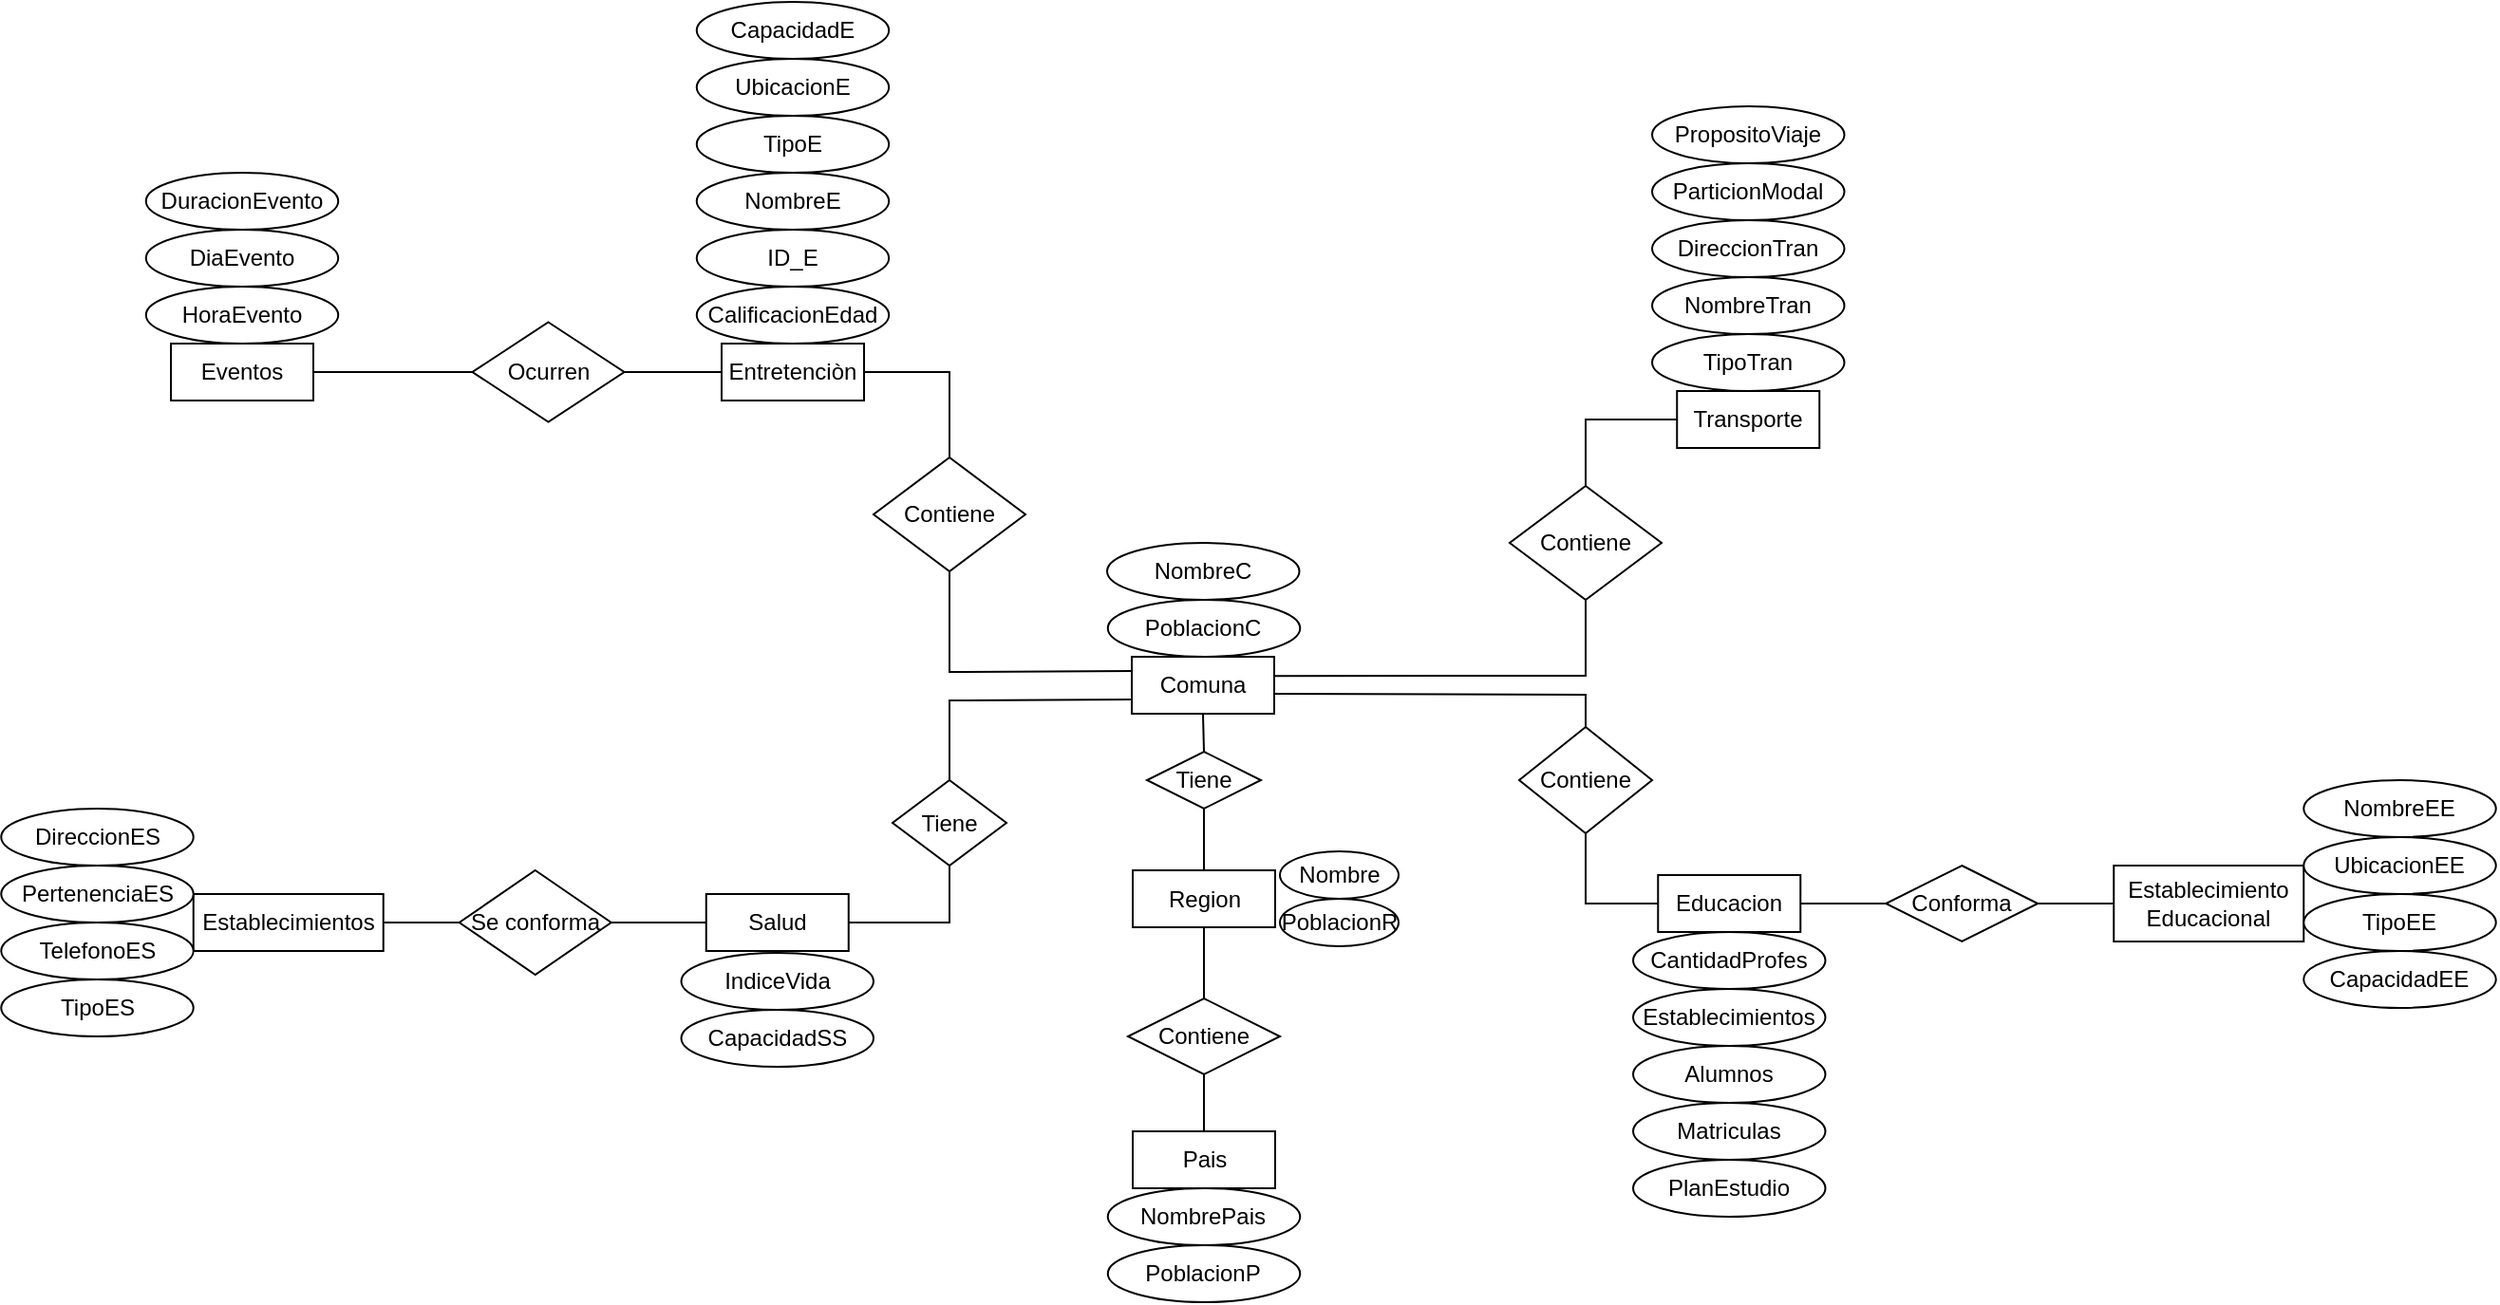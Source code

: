 <mxfile version="21.3.8" type="device">
  <diagram name="Página-1" id="EB6e_9GxaT6nLJrXIpvb">
    <mxGraphModel dx="1544" dy="423" grid="1" gridSize="10" guides="1" tooltips="1" connect="1" arrows="1" fold="1" page="1" pageScale="1" pageWidth="827" pageHeight="1169" math="0" shadow="0">
      <root>
        <mxCell id="0" />
        <mxCell id="1" parent="0" />
        <mxCell id="qdundkQeDiP_zLDNITf6-1" value="Region" style="whiteSpace=wrap;html=1;align=center;" parent="1" vertex="1">
          <mxGeometry x="376.5" y="682.5" width="75" height="30" as="geometry" />
        </mxCell>
        <mxCell id="qdundkQeDiP_zLDNITf6-2" value="Comuna" style="whiteSpace=wrap;html=1;align=center;" parent="1" vertex="1">
          <mxGeometry x="376" y="570" width="75" height="30" as="geometry" />
        </mxCell>
        <mxCell id="qdundkQeDiP_zLDNITf6-3" value="Pais" style="whiteSpace=wrap;html=1;align=center;" parent="1" vertex="1">
          <mxGeometry x="376.5" y="820" width="75" height="30" as="geometry" />
        </mxCell>
        <mxCell id="qdundkQeDiP_zLDNITf6-6" value="Nombre" style="ellipse;whiteSpace=wrap;html=1;align=center;" parent="1" vertex="1">
          <mxGeometry x="454" y="672.5" width="62.5" height="25" as="geometry" />
        </mxCell>
        <mxCell id="qdundkQeDiP_zLDNITf6-8" value="Tiene" style="shape=rhombus;perimeter=rhombusPerimeter;whiteSpace=wrap;html=1;align=center;" parent="1" vertex="1">
          <mxGeometry x="384" y="620" width="60" height="30" as="geometry" />
        </mxCell>
        <mxCell id="qdundkQeDiP_zLDNITf6-9" value="" style="endArrow=none;html=1;rounded=0;exitX=0.5;exitY=0;exitDx=0;exitDy=0;entryX=0.5;entryY=1;entryDx=0;entryDy=0;" parent="1" source="qdundkQeDiP_zLDNITf6-1" target="qdundkQeDiP_zLDNITf6-8" edge="1">
          <mxGeometry relative="1" as="geometry">
            <mxPoint x="330" y="660" as="sourcePoint" />
            <mxPoint x="490" y="660" as="targetPoint" />
          </mxGeometry>
        </mxCell>
        <mxCell id="qdundkQeDiP_zLDNITf6-10" value="" style="endArrow=none;html=1;rounded=0;exitX=0.5;exitY=0;exitDx=0;exitDy=0;entryX=0.5;entryY=1;entryDx=0;entryDy=0;" parent="1" source="qdundkQeDiP_zLDNITf6-8" target="qdundkQeDiP_zLDNITf6-2" edge="1">
          <mxGeometry relative="1" as="geometry">
            <mxPoint x="424" y="750" as="sourcePoint" />
            <mxPoint x="424" y="700" as="targetPoint" />
          </mxGeometry>
        </mxCell>
        <mxCell id="qdundkQeDiP_zLDNITf6-11" value="Contiene" style="shape=rhombus;perimeter=rhombusPerimeter;whiteSpace=wrap;html=1;align=center;" parent="1" vertex="1">
          <mxGeometry x="374" y="750" width="80" height="40" as="geometry" />
        </mxCell>
        <mxCell id="qdundkQeDiP_zLDNITf6-12" value="" style="endArrow=none;html=1;rounded=0;exitX=0.5;exitY=0;exitDx=0;exitDy=0;entryX=0.5;entryY=1;entryDx=0;entryDy=0;" parent="1" source="qdundkQeDiP_zLDNITf6-3" target="qdundkQeDiP_zLDNITf6-11" edge="1">
          <mxGeometry relative="1" as="geometry">
            <mxPoint x="330" y="660" as="sourcePoint" />
            <mxPoint x="490" y="660" as="targetPoint" />
          </mxGeometry>
        </mxCell>
        <mxCell id="qdundkQeDiP_zLDNITf6-13" value="" style="endArrow=none;html=1;rounded=0;exitX=0.5;exitY=0;exitDx=0;exitDy=0;entryX=0.5;entryY=1;entryDx=0;entryDy=0;" parent="1" source="qdundkQeDiP_zLDNITf6-11" target="qdundkQeDiP_zLDNITf6-1" edge="1">
          <mxGeometry relative="1" as="geometry">
            <mxPoint x="424" y="950" as="sourcePoint" />
            <mxPoint x="424" y="880" as="targetPoint" />
          </mxGeometry>
        </mxCell>
        <mxCell id="qdundkQeDiP_zLDNITf6-15" value="Entretenciòn" style="whiteSpace=wrap;html=1;align=center;" parent="1" vertex="1">
          <mxGeometry x="160.01" y="405" width="75" height="30" as="geometry" />
        </mxCell>
        <mxCell id="qdundkQeDiP_zLDNITf6-16" value="Transporte" style="whiteSpace=wrap;html=1;align=center;" parent="1" vertex="1">
          <mxGeometry x="663.12" y="430" width="75" height="30" as="geometry" />
        </mxCell>
        <mxCell id="qdundkQeDiP_zLDNITf6-17" value="Salud" style="whiteSpace=wrap;html=1;align=center;" parent="1" vertex="1">
          <mxGeometry x="151.88" y="695" width="75" height="30" as="geometry" />
        </mxCell>
        <mxCell id="qdundkQeDiP_zLDNITf6-18" value="Educacion" style="whiteSpace=wrap;html=1;align=center;" parent="1" vertex="1">
          <mxGeometry x="653.13" y="685" width="75" height="30" as="geometry" />
        </mxCell>
        <mxCell id="qdundkQeDiP_zLDNITf6-25" value="Establecimientos" style="whiteSpace=wrap;html=1;align=center;" parent="1" vertex="1">
          <mxGeometry x="-118.13" y="695" width="100" height="30" as="geometry" />
        </mxCell>
        <mxCell id="qdundkQeDiP_zLDNITf6-26" value="Tiene" style="shape=rhombus;perimeter=rhombusPerimeter;whiteSpace=wrap;html=1;align=center;" parent="1" vertex="1">
          <mxGeometry x="250" y="635" width="60" height="45" as="geometry" />
        </mxCell>
        <mxCell id="qdundkQeDiP_zLDNITf6-27" value="" style="endArrow=none;html=1;rounded=0;exitX=1;exitY=0.5;exitDx=0;exitDy=0;entryX=0.5;entryY=1;entryDx=0;entryDy=0;" parent="1" source="qdundkQeDiP_zLDNITf6-17" target="qdundkQeDiP_zLDNITf6-26" edge="1">
          <mxGeometry relative="1" as="geometry">
            <mxPoint x="201.25" y="486" as="sourcePoint" />
            <mxPoint x="361.25" y="486" as="targetPoint" />
            <Array as="points">
              <mxPoint x="280" y="710" />
            </Array>
          </mxGeometry>
        </mxCell>
        <mxCell id="qdundkQeDiP_zLDNITf6-49" value="CalificacionEdad" style="ellipse;whiteSpace=wrap;html=1;align=center;" parent="1" vertex="1">
          <mxGeometry x="146.88" y="375" width="101.25" height="30" as="geometry" />
        </mxCell>
        <mxCell id="qdundkQeDiP_zLDNITf6-50" value="Eventos" style="whiteSpace=wrap;html=1;align=center;" parent="1" vertex="1">
          <mxGeometry x="-130" y="405" width="75" height="30" as="geometry" />
        </mxCell>
        <mxCell id="qdundkQeDiP_zLDNITf6-51" value="Ocurren" style="shape=rhombus;perimeter=rhombusPerimeter;whiteSpace=wrap;html=1;align=center;" parent="1" vertex="1">
          <mxGeometry x="28.76" y="393.75" width="80" height="52.5" as="geometry" />
        </mxCell>
        <mxCell id="qdundkQeDiP_zLDNITf6-52" value="" style="endArrow=none;html=1;rounded=0;exitX=1;exitY=0.5;exitDx=0;exitDy=0;entryX=0;entryY=0.5;entryDx=0;entryDy=0;" parent="1" source="qdundkQeDiP_zLDNITf6-50" target="qdundkQeDiP_zLDNITf6-51" edge="1">
          <mxGeometry relative="1" as="geometry">
            <mxPoint x="390" y="357.5" as="sourcePoint" />
            <mxPoint x="550" y="357.5" as="targetPoint" />
          </mxGeometry>
        </mxCell>
        <mxCell id="qdundkQeDiP_zLDNITf6-53" value="" style="endArrow=none;html=1;rounded=0;exitX=0;exitY=0.5;exitDx=0;exitDy=0;entryX=1;entryY=0.5;entryDx=0;entryDy=0;" parent="1" source="qdundkQeDiP_zLDNITf6-15" target="qdundkQeDiP_zLDNITf6-51" edge="1">
          <mxGeometry relative="1" as="geometry">
            <mxPoint x="-105" y="432.5" as="sourcePoint" />
            <mxPoint x="-20" y="432.5" as="targetPoint" />
          </mxGeometry>
        </mxCell>
        <mxCell id="qdundkQeDiP_zLDNITf6-62" value="Establecimiento&lt;br&gt;Educacional" style="whiteSpace=wrap;html=1;align=center;" parent="1" vertex="1">
          <mxGeometry x="893.13" y="680" width="100" height="40" as="geometry" />
        </mxCell>
        <mxCell id="W8UxfEiMyiKyAutrG91s-1" value="Se conforma" style="shape=rhombus;perimeter=rhombusPerimeter;whiteSpace=wrap;html=1;align=center;" parent="1" vertex="1">
          <mxGeometry x="21.87" y="682.5" width="80" height="55" as="geometry" />
        </mxCell>
        <mxCell id="W8UxfEiMyiKyAutrG91s-2" value="" style="endArrow=none;html=1;rounded=0;exitX=1;exitY=0.5;exitDx=0;exitDy=0;entryX=0;entryY=0.5;entryDx=0;entryDy=0;" parent="1" source="qdundkQeDiP_zLDNITf6-25" target="W8UxfEiMyiKyAutrG91s-1" edge="1">
          <mxGeometry relative="1" as="geometry">
            <mxPoint x="-168.13" y="696" as="sourcePoint" />
            <mxPoint x="-8.13" y="696" as="targetPoint" />
          </mxGeometry>
        </mxCell>
        <mxCell id="W8UxfEiMyiKyAutrG91s-3" value="" style="endArrow=none;html=1;rounded=0;exitX=0;exitY=0.5;exitDx=0;exitDy=0;entryX=1;entryY=0.5;entryDx=0;entryDy=0;" parent="1" source="qdundkQeDiP_zLDNITf6-17" target="W8UxfEiMyiKyAutrG91s-1" edge="1">
          <mxGeometry relative="1" as="geometry">
            <mxPoint x="-203.13" y="720" as="sourcePoint" />
            <mxPoint x="-108.13" y="720" as="targetPoint" />
          </mxGeometry>
        </mxCell>
        <mxCell id="W8UxfEiMyiKyAutrG91s-11" value="Contiene" style="shape=rhombus;perimeter=rhombusPerimeter;whiteSpace=wrap;html=1;align=center;" parent="1" vertex="1">
          <mxGeometry x="580" y="607" width="70" height="56" as="geometry" />
        </mxCell>
        <mxCell id="W8UxfEiMyiKyAutrG91s-12" value="" style="endArrow=none;html=1;rounded=0;exitX=0.998;exitY=0.65;exitDx=0;exitDy=0;entryX=0.5;entryY=0;entryDx=0;entryDy=0;exitPerimeter=0;" parent="1" source="qdundkQeDiP_zLDNITf6-2" target="W8UxfEiMyiKyAutrG91s-11" edge="1">
          <mxGeometry relative="1" as="geometry">
            <mxPoint x="730" y="560" as="sourcePoint" />
            <mxPoint x="890" y="560" as="targetPoint" />
            <Array as="points">
              <mxPoint x="615" y="590" />
            </Array>
          </mxGeometry>
        </mxCell>
        <mxCell id="W8UxfEiMyiKyAutrG91s-13" value="" style="endArrow=none;html=1;rounded=0;exitX=0;exitY=0.5;exitDx=0;exitDy=0;entryX=0.5;entryY=1;entryDx=0;entryDy=0;" parent="1" source="qdundkQeDiP_zLDNITf6-18" target="W8UxfEiMyiKyAutrG91s-11" edge="1">
          <mxGeometry relative="1" as="geometry">
            <mxPoint x="461" y="595" as="sourcePoint" />
            <mxPoint x="580" y="594" as="targetPoint" />
            <Array as="points">
              <mxPoint x="615" y="700" />
            </Array>
          </mxGeometry>
        </mxCell>
        <mxCell id="W8UxfEiMyiKyAutrG91s-15" value="Conforma" style="shape=rhombus;perimeter=rhombusPerimeter;whiteSpace=wrap;html=1;align=center;" parent="1" vertex="1">
          <mxGeometry x="773.13" y="680" width="80" height="40" as="geometry" />
        </mxCell>
        <mxCell id="W8UxfEiMyiKyAutrG91s-16" value="" style="endArrow=none;html=1;rounded=0;exitX=1;exitY=0.5;exitDx=0;exitDy=0;entryX=0;entryY=0.5;entryDx=0;entryDy=0;" parent="1" source="qdundkQeDiP_zLDNITf6-18" target="W8UxfEiMyiKyAutrG91s-15" edge="1">
          <mxGeometry relative="1" as="geometry">
            <mxPoint x="1073.13" y="680" as="sourcePoint" />
            <mxPoint x="1233.13" y="680" as="targetPoint" />
          </mxGeometry>
        </mxCell>
        <mxCell id="W8UxfEiMyiKyAutrG91s-18" value="" style="endArrow=none;html=1;rounded=0;exitX=0;exitY=0.5;exitDx=0;exitDy=0;entryX=1;entryY=0.5;entryDx=0;entryDy=0;" parent="1" source="qdundkQeDiP_zLDNITf6-62" target="W8UxfEiMyiKyAutrG91s-15" edge="1">
          <mxGeometry relative="1" as="geometry">
            <mxPoint x="828.13" y="705" as="sourcePoint" />
            <mxPoint x="913.13" y="705" as="targetPoint" />
          </mxGeometry>
        </mxCell>
        <mxCell id="W8UxfEiMyiKyAutrG91s-21" value="Contiene" style="shape=rhombus;perimeter=rhombusPerimeter;whiteSpace=wrap;html=1;align=center;" parent="1" vertex="1">
          <mxGeometry x="240" y="465" width="80" height="60" as="geometry" />
        </mxCell>
        <mxCell id="W8UxfEiMyiKyAutrG91s-22" value="" style="endArrow=none;html=1;rounded=0;exitX=1;exitY=0.5;exitDx=0;exitDy=0;entryX=0.5;entryY=0;entryDx=0;entryDy=0;" parent="1" source="qdundkQeDiP_zLDNITf6-15" target="W8UxfEiMyiKyAutrG91s-21" edge="1">
          <mxGeometry relative="1" as="geometry">
            <mxPoint x="30" y="460" as="sourcePoint" />
            <mxPoint x="190" y="460" as="targetPoint" />
            <Array as="points">
              <mxPoint x="280" y="420" />
            </Array>
          </mxGeometry>
        </mxCell>
        <mxCell id="W8UxfEiMyiKyAutrG91s-23" value="" style="endArrow=none;html=1;rounded=0;exitX=0;exitY=0.25;exitDx=0;exitDy=0;entryX=0.5;entryY=1;entryDx=0;entryDy=0;" parent="1" source="qdundkQeDiP_zLDNITf6-2" target="W8UxfEiMyiKyAutrG91s-21" edge="1">
          <mxGeometry relative="1" as="geometry">
            <mxPoint x="145" y="353" as="sourcePoint" />
            <mxPoint x="255" y="415" as="targetPoint" />
            <Array as="points">
              <mxPoint x="280" y="578" />
            </Array>
          </mxGeometry>
        </mxCell>
        <mxCell id="W8UxfEiMyiKyAutrG91s-25" value="Contiene" style="shape=rhombus;perimeter=rhombusPerimeter;whiteSpace=wrap;html=1;align=center;" parent="1" vertex="1">
          <mxGeometry x="575" y="480" width="80" height="60" as="geometry" />
        </mxCell>
        <mxCell id="W8UxfEiMyiKyAutrG91s-26" value="" style="endArrow=none;html=1;rounded=0;exitX=0.996;exitY=0.338;exitDx=0;exitDy=0;entryX=0.5;entryY=1;entryDx=0;entryDy=0;exitPerimeter=0;" parent="1" source="qdundkQeDiP_zLDNITf6-2" target="W8UxfEiMyiKyAutrG91s-25" edge="1">
          <mxGeometry relative="1" as="geometry">
            <mxPoint x="386" y="580" as="sourcePoint" />
            <mxPoint x="280" y="465" as="targetPoint" />
            <Array as="points">
              <mxPoint x="615" y="580" />
            </Array>
          </mxGeometry>
        </mxCell>
        <mxCell id="W8UxfEiMyiKyAutrG91s-27" value="" style="endArrow=none;html=1;rounded=0;exitX=0.5;exitY=0;exitDx=0;exitDy=0;entryX=0;entryY=0.5;entryDx=0;entryDy=0;" parent="1" source="W8UxfEiMyiKyAutrG91s-25" target="qdundkQeDiP_zLDNITf6-16" edge="1">
          <mxGeometry relative="1" as="geometry">
            <mxPoint x="487.5" y="567" as="sourcePoint" />
            <mxPoint x="596.5" y="442" as="targetPoint" />
            <Array as="points">
              <mxPoint x="615" y="445" />
            </Array>
          </mxGeometry>
        </mxCell>
        <mxCell id="qavSU2SIlUzYWtL5hJ0x-2" value="PoblacionR" style="ellipse;whiteSpace=wrap;html=1;align=center;" vertex="1" parent="1">
          <mxGeometry x="454" y="697.5" width="62.5" height="25" as="geometry" />
        </mxCell>
        <mxCell id="qavSU2SIlUzYWtL5hJ0x-6" value="ID_E" style="ellipse;whiteSpace=wrap;html=1;align=center;" vertex="1" parent="1">
          <mxGeometry x="146.87" y="345" width="101.25" height="30" as="geometry" />
        </mxCell>
        <mxCell id="qavSU2SIlUzYWtL5hJ0x-7" value="NombreE" style="ellipse;whiteSpace=wrap;html=1;align=center;" vertex="1" parent="1">
          <mxGeometry x="146.87" y="315" width="101.25" height="30" as="geometry" />
        </mxCell>
        <mxCell id="qavSU2SIlUzYWtL5hJ0x-8" value="TipoE" style="ellipse;whiteSpace=wrap;html=1;align=center;" vertex="1" parent="1">
          <mxGeometry x="146.87" y="285" width="101.25" height="30" as="geometry" />
        </mxCell>
        <mxCell id="qavSU2SIlUzYWtL5hJ0x-9" value="UbicacionE" style="ellipse;whiteSpace=wrap;html=1;align=center;" vertex="1" parent="1">
          <mxGeometry x="146.87" y="255" width="101.25" height="30" as="geometry" />
        </mxCell>
        <mxCell id="qavSU2SIlUzYWtL5hJ0x-10" value="CapacidadE" style="ellipse;whiteSpace=wrap;html=1;align=center;" vertex="1" parent="1">
          <mxGeometry x="146.87" y="225" width="101.25" height="30" as="geometry" />
        </mxCell>
        <mxCell id="qavSU2SIlUzYWtL5hJ0x-14" value="IndiceVida" style="ellipse;whiteSpace=wrap;html=1;align=center;" vertex="1" parent="1">
          <mxGeometry x="138.75" y="726" width="101.25" height="30" as="geometry" />
        </mxCell>
        <mxCell id="qavSU2SIlUzYWtL5hJ0x-15" value="CapacidadSS" style="ellipse;whiteSpace=wrap;html=1;align=center;" vertex="1" parent="1">
          <mxGeometry x="138.75" y="756" width="101.25" height="30" as="geometry" />
        </mxCell>
        <mxCell id="qavSU2SIlUzYWtL5hJ0x-16" value="DireccionES" style="ellipse;whiteSpace=wrap;html=1;align=center;" vertex="1" parent="1">
          <mxGeometry x="-219.38" y="650" width="101.25" height="30" as="geometry" />
        </mxCell>
        <mxCell id="qavSU2SIlUzYWtL5hJ0x-17" value="PertenenciaES" style="ellipse;whiteSpace=wrap;html=1;align=center;" vertex="1" parent="1">
          <mxGeometry x="-219.38" y="680" width="101.25" height="30" as="geometry" />
        </mxCell>
        <mxCell id="qavSU2SIlUzYWtL5hJ0x-18" value="TelefonoES" style="ellipse;whiteSpace=wrap;html=1;align=center;" vertex="1" parent="1">
          <mxGeometry x="-219.38" y="710" width="101.25" height="30" as="geometry" />
        </mxCell>
        <mxCell id="qavSU2SIlUzYWtL5hJ0x-19" value="TipoES" style="ellipse;whiteSpace=wrap;html=1;align=center;" vertex="1" parent="1">
          <mxGeometry x="-219.38" y="740" width="101.25" height="30" as="geometry" />
        </mxCell>
        <mxCell id="qavSU2SIlUzYWtL5hJ0x-20" value="HoraEvento" style="ellipse;whiteSpace=wrap;html=1;align=center;" vertex="1" parent="1">
          <mxGeometry x="-143.12" y="375" width="101.25" height="30" as="geometry" />
        </mxCell>
        <mxCell id="qavSU2SIlUzYWtL5hJ0x-21" value="DiaEvento" style="ellipse;whiteSpace=wrap;html=1;align=center;" vertex="1" parent="1">
          <mxGeometry x="-143.13" y="345" width="101.25" height="30" as="geometry" />
        </mxCell>
        <mxCell id="qavSU2SIlUzYWtL5hJ0x-22" value="DuracionEvento" style="ellipse;whiteSpace=wrap;html=1;align=center;" vertex="1" parent="1">
          <mxGeometry x="-143.13" y="315" width="101.25" height="30" as="geometry" />
        </mxCell>
        <mxCell id="qavSU2SIlUzYWtL5hJ0x-24" value="CantidadProfes" style="ellipse;whiteSpace=wrap;html=1;align=center;" vertex="1" parent="1">
          <mxGeometry x="640" y="715" width="101.25" height="30" as="geometry" />
        </mxCell>
        <mxCell id="qavSU2SIlUzYWtL5hJ0x-25" value="Establecimientos" style="ellipse;whiteSpace=wrap;html=1;align=center;" vertex="1" parent="1">
          <mxGeometry x="640" y="745" width="101.25" height="30" as="geometry" />
        </mxCell>
        <mxCell id="qavSU2SIlUzYWtL5hJ0x-26" value="Alumnos" style="ellipse;whiteSpace=wrap;html=1;align=center;" vertex="1" parent="1">
          <mxGeometry x="640" y="775" width="101.25" height="30" as="geometry" />
        </mxCell>
        <mxCell id="qavSU2SIlUzYWtL5hJ0x-27" value="Matriculas" style="ellipse;whiteSpace=wrap;html=1;align=center;" vertex="1" parent="1">
          <mxGeometry x="640" y="805" width="101.25" height="30" as="geometry" />
        </mxCell>
        <mxCell id="qavSU2SIlUzYWtL5hJ0x-28" value="NombreEE" style="ellipse;whiteSpace=wrap;html=1;align=center;" vertex="1" parent="1">
          <mxGeometry x="993.13" y="635" width="101.25" height="30" as="geometry" />
        </mxCell>
        <mxCell id="qavSU2SIlUzYWtL5hJ0x-29" value="UbicacionEE" style="ellipse;whiteSpace=wrap;html=1;align=center;" vertex="1" parent="1">
          <mxGeometry x="993.13" y="665" width="101.25" height="30" as="geometry" />
        </mxCell>
        <mxCell id="qavSU2SIlUzYWtL5hJ0x-30" value="TipoEE" style="ellipse;whiteSpace=wrap;html=1;align=center;" vertex="1" parent="1">
          <mxGeometry x="993.13" y="695" width="101.25" height="30" as="geometry" />
        </mxCell>
        <mxCell id="qavSU2SIlUzYWtL5hJ0x-31" value="CapacidadEE" style="ellipse;whiteSpace=wrap;html=1;align=center;" vertex="1" parent="1">
          <mxGeometry x="993.13" y="725" width="101.25" height="30" as="geometry" />
        </mxCell>
        <mxCell id="qavSU2SIlUzYWtL5hJ0x-32" value="PlanEstudio" style="ellipse;whiteSpace=wrap;html=1;align=center;" vertex="1" parent="1">
          <mxGeometry x="640" y="835" width="101.25" height="30" as="geometry" />
        </mxCell>
        <mxCell id="qavSU2SIlUzYWtL5hJ0x-33" value="TipoTran" style="ellipse;whiteSpace=wrap;html=1;align=center;" vertex="1" parent="1">
          <mxGeometry x="650" y="400" width="101.25" height="30" as="geometry" />
        </mxCell>
        <mxCell id="qavSU2SIlUzYWtL5hJ0x-34" value="NombreTran" style="ellipse;whiteSpace=wrap;html=1;align=center;" vertex="1" parent="1">
          <mxGeometry x="650" y="370" width="101.25" height="30" as="geometry" />
        </mxCell>
        <mxCell id="qavSU2SIlUzYWtL5hJ0x-35" value="DireccionTran" style="ellipse;whiteSpace=wrap;html=1;align=center;" vertex="1" parent="1">
          <mxGeometry x="650" y="340" width="101.25" height="30" as="geometry" />
        </mxCell>
        <mxCell id="qavSU2SIlUzYWtL5hJ0x-36" value="ParticionModal" style="ellipse;whiteSpace=wrap;html=1;align=center;" vertex="1" parent="1">
          <mxGeometry x="650" y="310" width="101.25" height="30" as="geometry" />
        </mxCell>
        <mxCell id="qavSU2SIlUzYWtL5hJ0x-37" value="PropositoViaje" style="ellipse;whiteSpace=wrap;html=1;align=center;" vertex="1" parent="1">
          <mxGeometry x="650" y="280" width="101.25" height="30" as="geometry" />
        </mxCell>
        <mxCell id="qavSU2SIlUzYWtL5hJ0x-38" value="NombrePais" style="ellipse;whiteSpace=wrap;html=1;align=center;" vertex="1" parent="1">
          <mxGeometry x="363.38" y="850" width="101.25" height="30" as="geometry" />
        </mxCell>
        <mxCell id="qavSU2SIlUzYWtL5hJ0x-39" value="PoblacionP" style="ellipse;whiteSpace=wrap;html=1;align=center;" vertex="1" parent="1">
          <mxGeometry x="363.38" y="880" width="101.25" height="30" as="geometry" />
        </mxCell>
        <mxCell id="qavSU2SIlUzYWtL5hJ0x-40" value="" style="endArrow=none;html=1;rounded=0;entryX=0;entryY=0.75;entryDx=0;entryDy=0;exitX=0.5;exitY=0;exitDx=0;exitDy=0;" edge="1" parent="1" source="qdundkQeDiP_zLDNITf6-26" target="qdundkQeDiP_zLDNITf6-2">
          <mxGeometry width="50" height="50" relative="1" as="geometry">
            <mxPoint x="230" y="710" as="sourcePoint" />
            <mxPoint x="280" y="660" as="targetPoint" />
            <Array as="points">
              <mxPoint x="280" y="593" />
            </Array>
          </mxGeometry>
        </mxCell>
        <mxCell id="qavSU2SIlUzYWtL5hJ0x-41" value="PoblacionC" style="ellipse;whiteSpace=wrap;html=1;align=center;" vertex="1" parent="1">
          <mxGeometry x="363.38" y="540" width="101.25" height="30" as="geometry" />
        </mxCell>
        <mxCell id="qavSU2SIlUzYWtL5hJ0x-42" value="NombreC" style="ellipse;whiteSpace=wrap;html=1;align=center;" vertex="1" parent="1">
          <mxGeometry x="363" y="510" width="101.25" height="30" as="geometry" />
        </mxCell>
      </root>
    </mxGraphModel>
  </diagram>
</mxfile>
